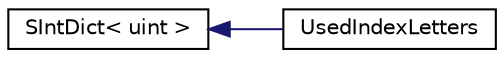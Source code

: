 digraph "Graphical Class Hierarchy"
{
 // INTERACTIVE_SVG=YES
 // LATEX_PDF_SIZE
  edge [fontname="Helvetica",fontsize="10",labelfontname="Helvetica",labelfontsize="10"];
  node [fontname="Helvetica",fontsize="10",shape=record];
  rankdir="LR";
  Node0 [label="SIntDict\< uint \>",height=0.2,width=0.4,color="black", fillcolor="white", style="filled",URL="$d0/d9f/class_s_int_dict.html",tooltip=" "];
  Node0 -> Node1 [dir="back",color="midnightblue",fontsize="10",style="solid",fontname="Helvetica"];
  Node1 [label="UsedIndexLetters",height=0.2,width=0.4,color="black", fillcolor="white", style="filled",URL="$d7/d02/class_used_index_letters.html",tooltip=" "];
}
